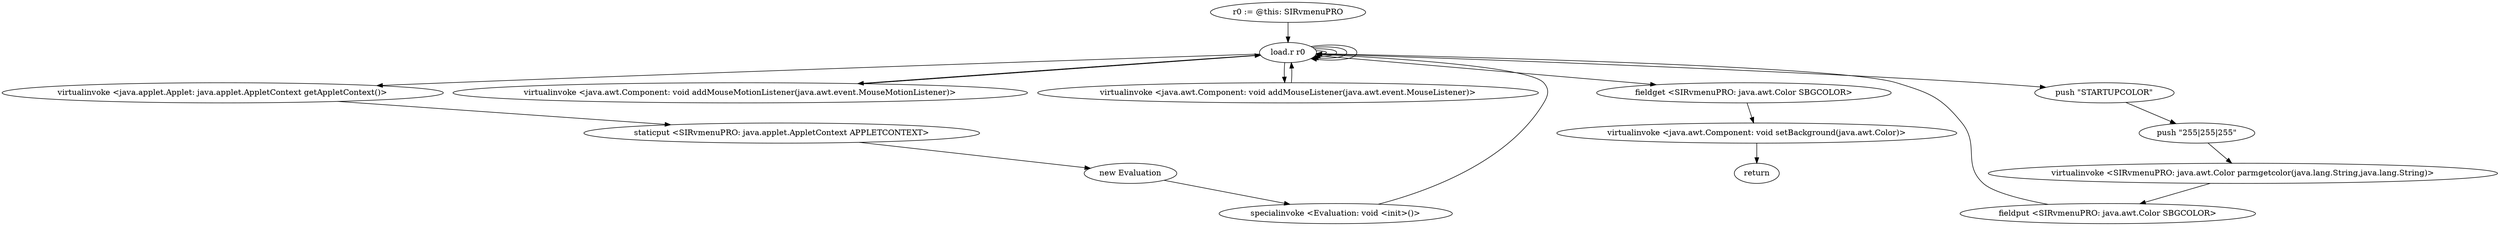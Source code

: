 digraph "" {
    "r0 := @this: SIRvmenuPRO"
    "load.r r0"
    "r0 := @this: SIRvmenuPRO"->"load.r r0";
    "virtualinvoke <java.applet.Applet: java.applet.AppletContext getAppletContext()>"
    "load.r r0"->"virtualinvoke <java.applet.Applet: java.applet.AppletContext getAppletContext()>";
    "staticput <SIRvmenuPRO: java.applet.AppletContext APPLETCONTEXT>"
    "virtualinvoke <java.applet.Applet: java.applet.AppletContext getAppletContext()>"->"staticput <SIRvmenuPRO: java.applet.AppletContext APPLETCONTEXT>";
    "new Evaluation"
    "staticput <SIRvmenuPRO: java.applet.AppletContext APPLETCONTEXT>"->"new Evaluation";
    "specialinvoke <Evaluation: void <init>()>"
    "new Evaluation"->"specialinvoke <Evaluation: void <init>()>";
    "specialinvoke <Evaluation: void <init>()>"->"load.r r0";
    "load.r r0"->"load.r r0";
    "virtualinvoke <java.awt.Component: void addMouseMotionListener(java.awt.event.MouseMotionListener)>"
    "load.r r0"->"virtualinvoke <java.awt.Component: void addMouseMotionListener(java.awt.event.MouseMotionListener)>";
    "virtualinvoke <java.awt.Component: void addMouseMotionListener(java.awt.event.MouseMotionListener)>"->"load.r r0";
    "load.r r0"->"load.r r0";
    "virtualinvoke <java.awt.Component: void addMouseListener(java.awt.event.MouseListener)>"
    "load.r r0"->"virtualinvoke <java.awt.Component: void addMouseListener(java.awt.event.MouseListener)>";
    "virtualinvoke <java.awt.Component: void addMouseListener(java.awt.event.MouseListener)>"->"load.r r0";
    "load.r r0"->"load.r r0";
    "push \"STARTUPCOLOR\""
    "load.r r0"->"push \"STARTUPCOLOR\"";
    "push \"255|255|255\""
    "push \"STARTUPCOLOR\""->"push \"255|255|255\"";
    "virtualinvoke <SIRvmenuPRO: java.awt.Color parmgetcolor(java.lang.String,java.lang.String)>"
    "push \"255|255|255\""->"virtualinvoke <SIRvmenuPRO: java.awt.Color parmgetcolor(java.lang.String,java.lang.String)>";
    "fieldput <SIRvmenuPRO: java.awt.Color SBGCOLOR>"
    "virtualinvoke <SIRvmenuPRO: java.awt.Color parmgetcolor(java.lang.String,java.lang.String)>"->"fieldput <SIRvmenuPRO: java.awt.Color SBGCOLOR>";
    "fieldput <SIRvmenuPRO: java.awt.Color SBGCOLOR>"->"load.r r0";
    "load.r r0"->"load.r r0";
    "fieldget <SIRvmenuPRO: java.awt.Color SBGCOLOR>"
    "load.r r0"->"fieldget <SIRvmenuPRO: java.awt.Color SBGCOLOR>";
    "virtualinvoke <java.awt.Component: void setBackground(java.awt.Color)>"
    "fieldget <SIRvmenuPRO: java.awt.Color SBGCOLOR>"->"virtualinvoke <java.awt.Component: void setBackground(java.awt.Color)>";
    "return"
    "virtualinvoke <java.awt.Component: void setBackground(java.awt.Color)>"->"return";
}
